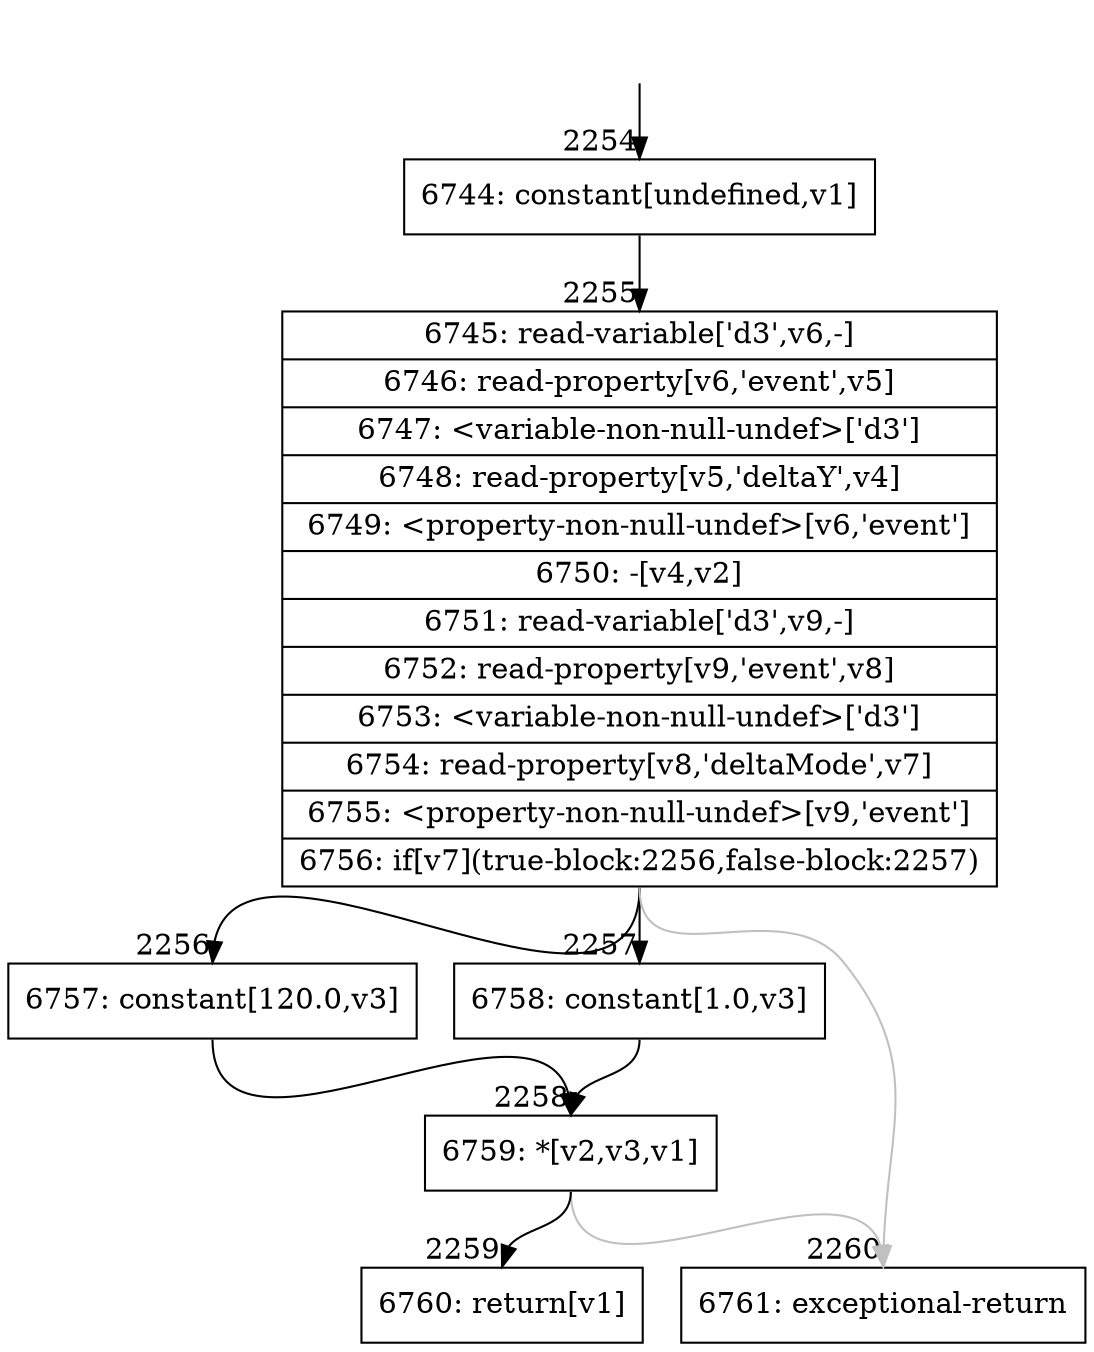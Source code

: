 digraph {
rankdir="TD"
BB_entry217[shape=none,label=""];
BB_entry217 -> BB2254 [tailport=s, headport=n, headlabel="    2254"]
BB2254 [shape=record label="{6744: constant[undefined,v1]}" ] 
BB2254 -> BB2255 [tailport=s, headport=n, headlabel="      2255"]
BB2255 [shape=record label="{6745: read-variable['d3',v6,-]|6746: read-property[v6,'event',v5]|6747: \<variable-non-null-undef\>['d3']|6748: read-property[v5,'deltaY',v4]|6749: \<property-non-null-undef\>[v6,'event']|6750: -[v4,v2]|6751: read-variable['d3',v9,-]|6752: read-property[v9,'event',v8]|6753: \<variable-non-null-undef\>['d3']|6754: read-property[v8,'deltaMode',v7]|6755: \<property-non-null-undef\>[v9,'event']|6756: if[v7](true-block:2256,false-block:2257)}" ] 
BB2255 -> BB2256 [tailport=s, headport=n, headlabel="      2256"]
BB2255 -> BB2257 [tailport=s, headport=n, headlabel="      2257"]
BB2255 -> BB2260 [tailport=s, headport=n, color=gray, headlabel="      2260"]
BB2256 [shape=record label="{6757: constant[120.0,v3]}" ] 
BB2256 -> BB2258 [tailport=s, headport=n, headlabel="      2258"]
BB2257 [shape=record label="{6758: constant[1.0,v3]}" ] 
BB2257 -> BB2258 [tailport=s, headport=n]
BB2258 [shape=record label="{6759: *[v2,v3,v1]}" ] 
BB2258 -> BB2259 [tailport=s, headport=n, headlabel="      2259"]
BB2258 -> BB2260 [tailport=s, headport=n, color=gray]
BB2259 [shape=record label="{6760: return[v1]}" ] 
BB2260 [shape=record label="{6761: exceptional-return}" ] 
//#$~ 1309
}
